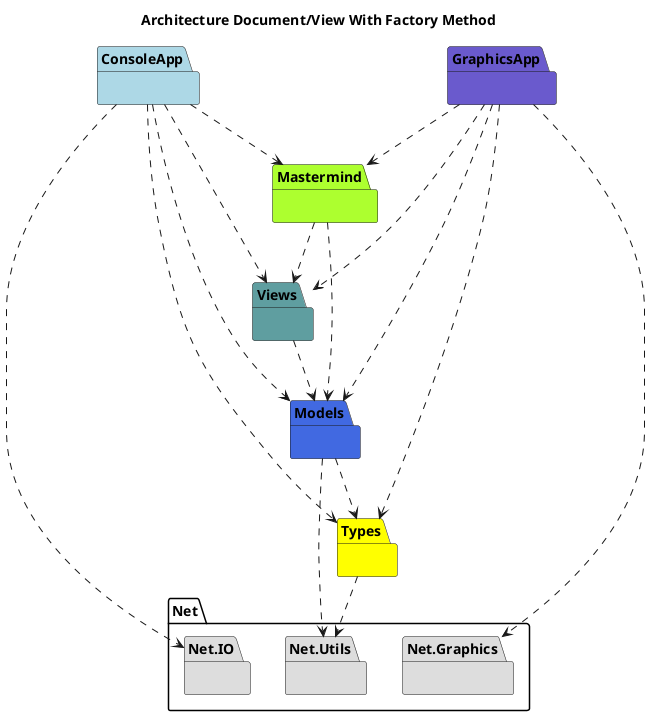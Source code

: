 @startuml ArchitectureDocumentViewBasic
title Architecture Document/View With Factory Method

namespace Mastermind #GreenYellow { }
namespace ConsoleApp #LightBlue { }
namespace GraphicsApp #SlateBlue {}
namespace Views #CadetBlue {}
namespace Models #RoyalBlue { }
namespace Types #Yellow { }
namespace Net.IO #DDDDDD { }
namespace Net.Utils #DDDDDD { }
namespace Net.Graphics #DDDDDD{}

Mastermind .down.> Models
Mastermind .down.> Views

ConsoleApp .down.> Mastermind
ConsoleApp .down.> Models
ConsoleApp .down.> Views
ConsoleApp .down.> Types
ConsoleApp ..> Net.IO

GraphicsApp .down.> Mastermind
GraphicsApp .down.> Models
GraphicsApp .down.> Views
GraphicsApp .down.> Types
GraphicsApp .down.> Net.Graphics

Views .down.> Models

Models .down.> Types
Models ..> Net.Utils

Types ..> Net.Utils

@enduml